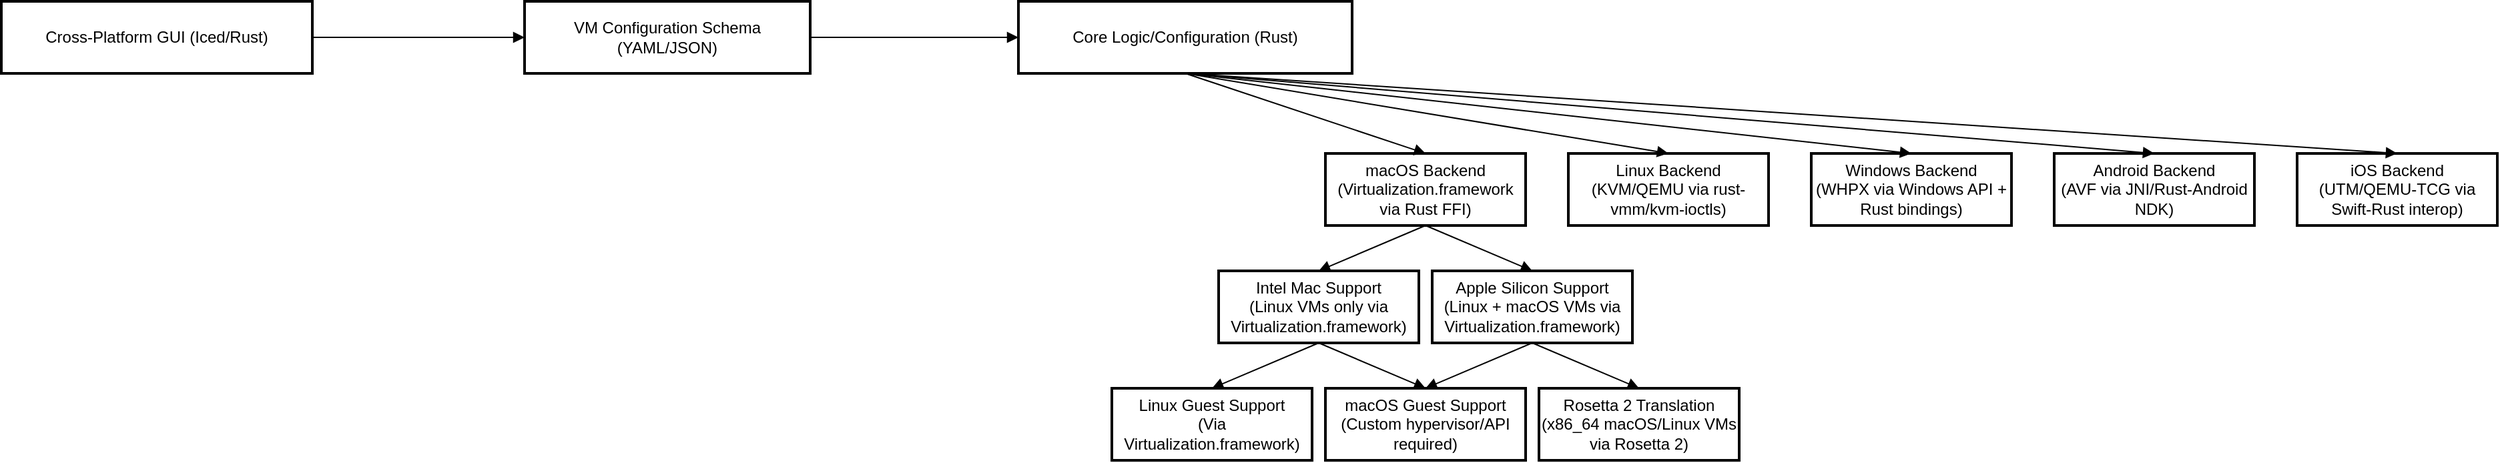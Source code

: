 <mxfile version="26.0.15">
  <diagram name="Page-1" id="ni2ShNpEL0fGlDgy5Trs">
    <mxGraphModel>
      <root>
        <mxCell id="0" />
        <mxCell id="1" parent="0" />
        <mxCell id="2" value="Core Logic/Configuration (Rust)" style="whiteSpace=wrap;strokeWidth=2;" vertex="1" parent="1">
          <mxGeometry x="770" y="18" width="250" height="54" as="geometry" />
        </mxCell>
        <mxCell id="3" value="macOS Backend&#10;(Virtualization.framework via Rust FFI)" style="whiteSpace=wrap;strokeWidth=2;" vertex="1" parent="1">
          <mxGeometry x="1000" y="132" width="150" height="54" as="geometry" />
        </mxCell>
        <mxCell id="4" value="Linux Backend&#10;(KVM/QEMU via rust-vmm/kvm-ioctls)" style="whiteSpace=wrap;strokeWidth=2;" vertex="1" parent="1">
          <mxGeometry x="1182" y="132" width="150" height="54" as="geometry" />
        </mxCell>
        <mxCell id="5" value="Windows Backend&#10;(WHPX via Windows API + Rust bindings)" style="whiteSpace=wrap;strokeWidth=2;" vertex="1" parent="1">
          <mxGeometry x="1364" y="132" width="150" height="54" as="geometry" />
        </mxCell>
        <mxCell id="6" value="Android Backend&#10;(AVF via JNI/Rust-Android NDK)" style="whiteSpace=wrap;strokeWidth=2;" vertex="1" parent="1">
          <mxGeometry x="1546" y="132" width="150" height="54" as="geometry" />
        </mxCell>
        <mxCell id="7" value="Cross-Platform GUI (Iced/Rust)" style="whiteSpace=wrap;strokeWidth=2;" vertex="1" parent="1">
          <mxGeometry x="8" y="18" width="233" height="54" as="geometry" />
        </mxCell>
        <mxCell id="8" value="iOS Backend&#10;(UTM/QEMU-TCG via Swift-Rust interop)" style="whiteSpace=wrap;strokeWidth=2;" vertex="1" parent="1">
          <mxGeometry x="1728" y="132" width="150" height="54" as="geometry" />
        </mxCell>
        <mxCell id="9" value="VM Configuration Schema&#10;(YAML/JSON)" style="whiteSpace=wrap;strokeWidth=2;" vertex="1" parent="1">
          <mxGeometry x="400" y="18" width="214" height="54" as="geometry" />
        </mxCell>
        <mxCell id="12" value="" style="curved=1;startArrow=none;endArrow=block;exitX=1;exitY=0.5;entryX=0;entryY=0.5;" edge="1" parent="1" source="7" target="9">
          <mxGeometry relative="1" as="geometry">
            <Array as="points" />
          </mxGeometry>
        </mxCell>
        <mxCell id="13" value="" style="curved=1;startArrow=none;endArrow=block;exitX=1;exitY=0.5;entryX=0;entryY=0.5;" edge="1" parent="1" source="9" target="2">
          <mxGeometry relative="1" as="geometry">
            <Array as="points" />
          </mxGeometry>
        </mxCell>
        <mxCell id="14" value="" style="curved=1;startArrow=none;endArrow=block;exitX=0.5;exitY=1;entryX=0.5;entryY=0;" edge="1" parent="1" source="2" target="3">
          <mxGeometry relative="1" as="geometry">
            <Array as="points" />
          </mxGeometry>
        </mxCell>
        <mxCell id="15" value="" style="curved=1;startArrow=none;endArrow=block;exitX=0.5;exitY=1;entryX=0.5;entryY=0;" edge="1" parent="1" source="2" target="4">
          <mxGeometry relative="1" as="geometry">
            <Array as="points" />
          </mxGeometry>
        </mxCell>
        <mxCell id="16" value="" style="curved=1;startArrow=none;endArrow=block;exitX=0.5;exitY=1;entryX=0.5;entryY=0;" edge="1" parent="1" source="2" target="5">
          <mxGeometry relative="1" as="geometry">
            <Array as="points" />
          </mxGeometry>
        </mxCell>
        <mxCell id="17" value="" style="curved=1;startArrow=none;endArrow=block;exitX=0.5;exitY=1;entryX=0.5;entryY=0;" edge="1" parent="1" source="2" target="6">
          <mxGeometry relative="1" as="geometry">
            <Array as="points" />
          </mxGeometry>
        </mxCell>
        <mxCell id="18" value="" style="curved=1;startArrow=none;endArrow=block;exitX=0.5;exitY=1;entryX=0.5;entryY=0;" edge="1" parent="1" source="2" target="8">
          <mxGeometry relative="1" as="geometry">
            <Array as="points" />
          </mxGeometry>
        </mxCell>
        <mxCell id="19" value="Intel Mac Support&#10;(Linux VMs only via Virtualization.framework)" style="whiteSpace=wrap;strokeWidth=2;" vertex="1" parent="1">
          <mxGeometry x="920" y="220" width="150" height="54" as="geometry" />
        </mxCell>
        <mxCell id="20" value="Apple Silicon Support&#10;(Linux + macOS VMs via Virtualization.framework)" style="whiteSpace=wrap;strokeWidth=2;" vertex="1" parent="1">
          <mxGeometry x="1080" y="220" width="150" height="54" as="geometry" />
        </mxCell>
        <mxCell id="21" value="" style="curved=1;startArrow=none;endArrow=block;exitX=0.5;exitY=1;entryX=0.5;entryY=0;" edge="1" parent="1" source="3" target="19">
          <mxGeometry relative="1" as="geometry">
            <Array as="points" />
          </mxGeometry>
        </mxCell>
        <mxCell id="22" value="" style="curved=1;startArrow=none;endArrow=block;exitX=0.5;exitY=1;entryX=0.5;entryY=0;" edge="1" parent="1" source="3" target="20">
          <mxGeometry relative="1" as="geometry">
            <Array as="points" />
          </mxGeometry>
        </mxCell>
        <mxCell id="23" value="Native Guest Support&#10;(ARM64 macOS/Linux VMs run natively)" style="whiteSpace=wrap;strokeWidth=2;" vertex="1" parent="1">
          <mxGeometry x="1000" y="308" width="150" height="54" as="geometry" />
        </mxCell>
        <mxCell id="24" value="Rosetta 2 Translation&#10;(x86_64 macOS/Linux VMs via Rosetta 2)" style="whiteSpace=wrap;strokeWidth=2;" vertex="1" parent="1">
          <mxGeometry x="1160" y="308" width="150" height="54" as="geometry" />
        </mxCell>
        <mxCell id="25" value="" style="curved=1;startArrow=none;endArrow=block;exitX=0.5;exitY=1;entryX=0.5;entryY=0;" edge="1" parent="1" source="20" target="23">
          <mxGeometry relative="1" as="geometry">
            <Array as="points" />
          </mxGeometry>
        </mxCell>
        <mxCell id="26" value="" style="curved=1;startArrow=none;endArrow=block;exitX=0.5;exitY=1;entryX=0.5;entryY=0;" edge="1" parent="1" source="20" target="24">
          <mxGeometry relative="1" as="geometry">
            <Array as="points" />
          </mxGeometry>
        </mxCell>
        <mxCell id="27" value="Linux Guest Support&#10;(Via Virtualization.framework)" style="whiteSpace=wrap;strokeWidth=2;" vertex="1" parent="1">
          <mxGeometry x="840" y="308" width="150" height="54" as="geometry" />
        </mxCell>
        <mxCell id="28" value="macOS Guest Support&#10;(Custom hypervisor/API required)" style="whiteSpace=wrap;strokeWidth=2;" vertex="1" parent="1">
          <mxGeometry x="1000" y="308" width="150" height="54" as="geometry" />
        </mxCell>
        <mxCell id="29" value="" style="curved=1;startArrow=none;endArrow=block;exitX=0.5;exitY=1;entryX=0.5;entryY=0;" edge="1" parent="1" source="19" target="27">
          <mxGeometry relative="1" as="geometry">
            <Array as="points" />
          </mxGeometry>
        </mxCell>
        <mxCell id="30" value="" style="curved=1;startArrow=none;endArrow=block;exitX=0.5;exitY=1;entryX=0.5;entryY=0;" edge="1" parent="1" source="19" target="28">
          <mxGeometry relative="1" as="geometry">
            <Array as="points" />
          </mxGeometry>
        </mxCell>
      </root>
    </mxGraphModel>
  </diagram>
</mxfile>

